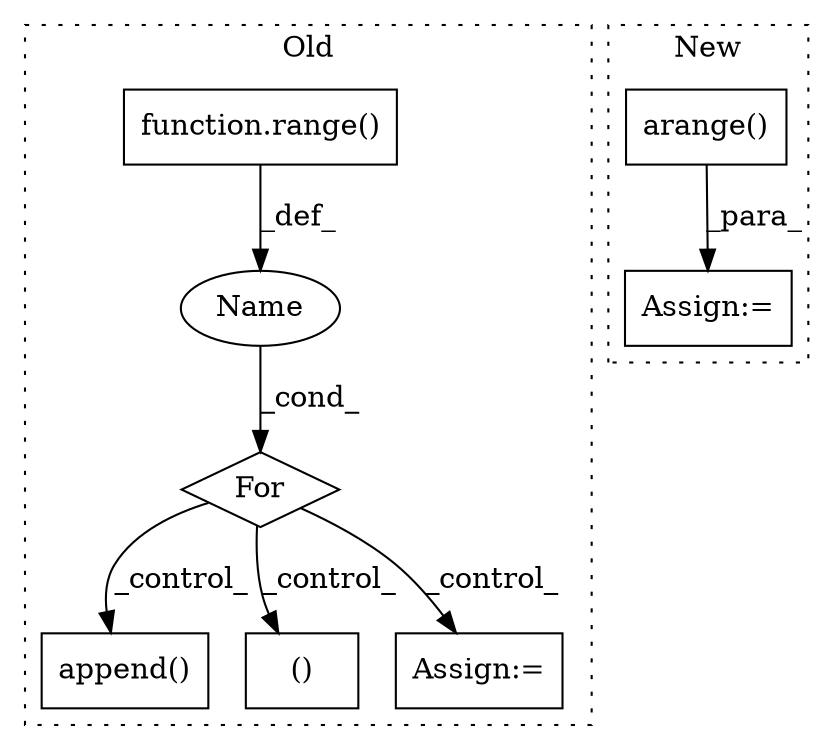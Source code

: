 digraph G {
subgraph cluster0 {
1 [label="append()" a="75" s="5370,5429" l="32,1" shape="box"];
3 [label="For" a="107" s="5201,5238" l="4,14" shape="diamond"];
4 [label="Name" a="87" s="5205" l="3" shape="ellipse"];
6 [label="()" a="54" s="5260" l="17" shape="box"];
7 [label="function.range()" a="75" s="5212,5237" l="6,1" shape="box"];
8 [label="Assign:=" a="68" s="5481" l="3" shape="box"];
label = "Old";
style="dotted";
}
subgraph cluster1 {
2 [label="arange()" a="75" s="5315,5347" l="13,55" shape="box"];
5 [label="Assign:=" a="68" s="5312" l="3" shape="box"];
label = "New";
style="dotted";
}
2 -> 5 [label="_para_"];
3 -> 8 [label="_control_"];
3 -> 6 [label="_control_"];
3 -> 1 [label="_control_"];
4 -> 3 [label="_cond_"];
7 -> 4 [label="_def_"];
}